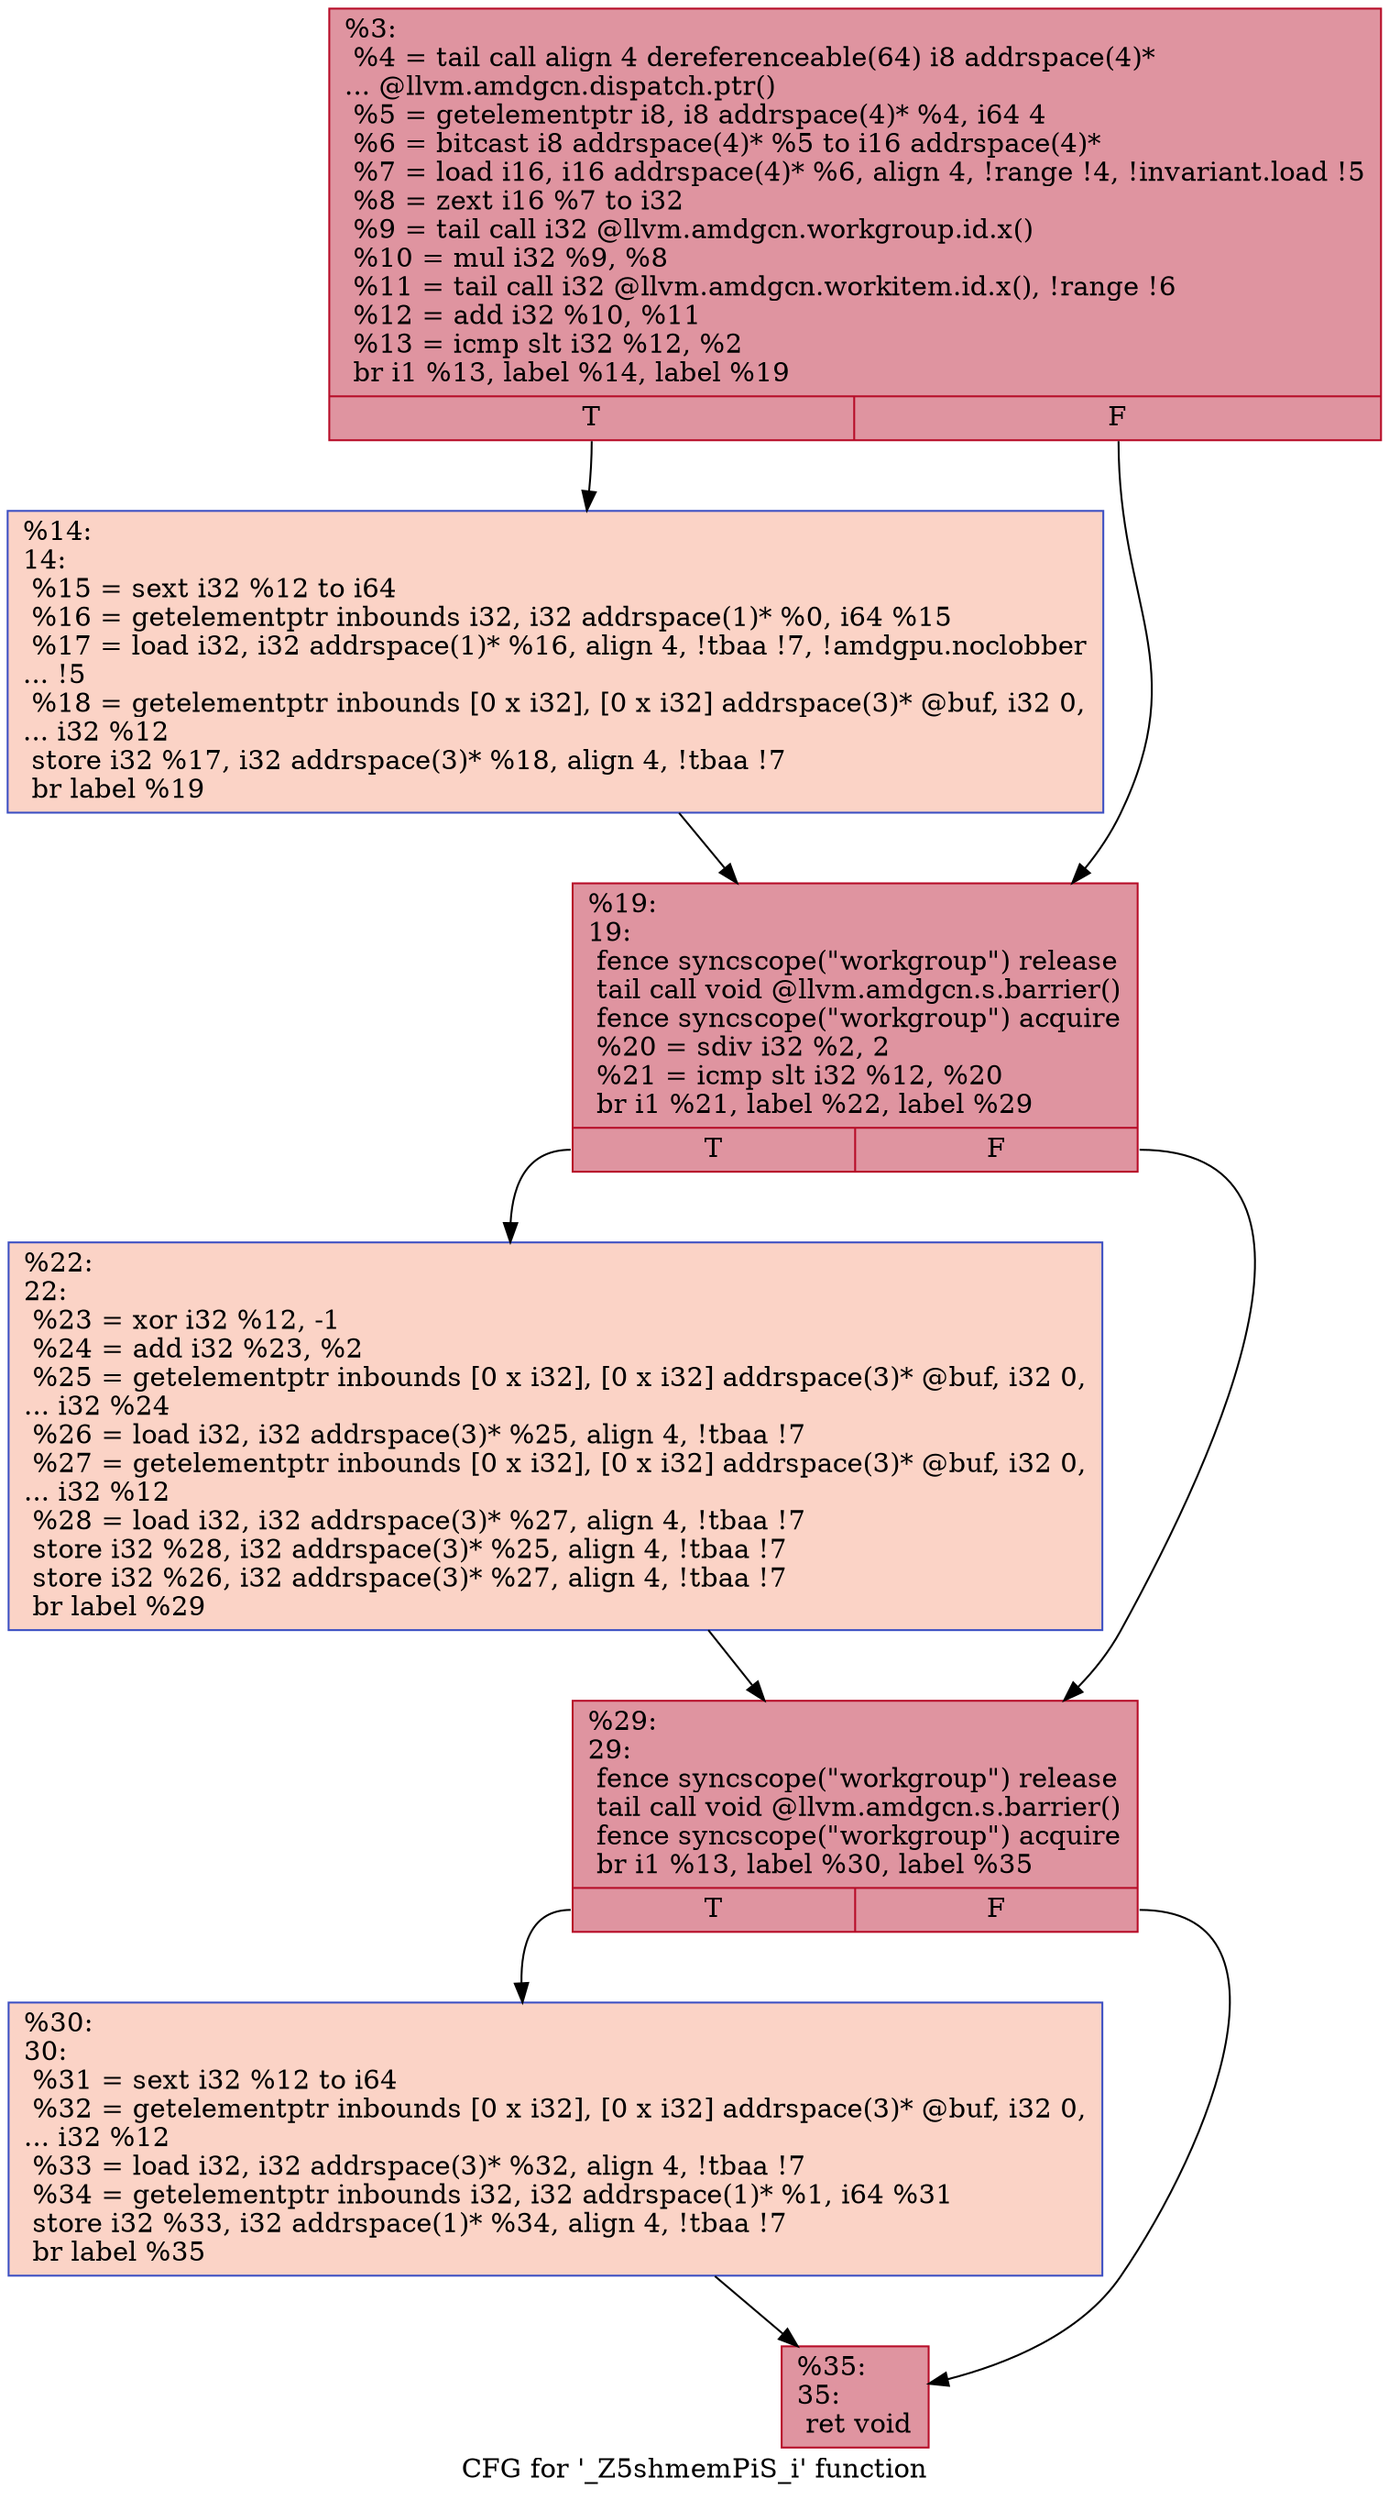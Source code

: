 digraph "CFG for '_Z5shmemPiS_i' function" {
	label="CFG for '_Z5shmemPiS_i' function";

	Node0x4988cb0 [shape=record,color="#b70d28ff", style=filled, fillcolor="#b70d2870",label="{%3:\l  %4 = tail call align 4 dereferenceable(64) i8 addrspace(4)*\l... @llvm.amdgcn.dispatch.ptr()\l  %5 = getelementptr i8, i8 addrspace(4)* %4, i64 4\l  %6 = bitcast i8 addrspace(4)* %5 to i16 addrspace(4)*\l  %7 = load i16, i16 addrspace(4)* %6, align 4, !range !4, !invariant.load !5\l  %8 = zext i16 %7 to i32\l  %9 = tail call i32 @llvm.amdgcn.workgroup.id.x()\l  %10 = mul i32 %9, %8\l  %11 = tail call i32 @llvm.amdgcn.workitem.id.x(), !range !6\l  %12 = add i32 %10, %11\l  %13 = icmp slt i32 %12, %2\l  br i1 %13, label %14, label %19\l|{<s0>T|<s1>F}}"];
	Node0x4988cb0:s0 -> Node0x498abc0;
	Node0x4988cb0:s1 -> Node0x498ac50;
	Node0x498abc0 [shape=record,color="#3d50c3ff", style=filled, fillcolor="#f59c7d70",label="{%14:\l14:                                               \l  %15 = sext i32 %12 to i64\l  %16 = getelementptr inbounds i32, i32 addrspace(1)* %0, i64 %15\l  %17 = load i32, i32 addrspace(1)* %16, align 4, !tbaa !7, !amdgpu.noclobber\l... !5\l  %18 = getelementptr inbounds [0 x i32], [0 x i32] addrspace(3)* @buf, i32 0,\l... i32 %12\l  store i32 %17, i32 addrspace(3)* %18, align 4, !tbaa !7\l  br label %19\l}"];
	Node0x498abc0 -> Node0x498ac50;
	Node0x498ac50 [shape=record,color="#b70d28ff", style=filled, fillcolor="#b70d2870",label="{%19:\l19:                                               \l  fence syncscope(\"workgroup\") release\l  tail call void @llvm.amdgcn.s.barrier()\l  fence syncscope(\"workgroup\") acquire\l  %20 = sdiv i32 %2, 2\l  %21 = icmp slt i32 %12, %20\l  br i1 %21, label %22, label %29\l|{<s0>T|<s1>F}}"];
	Node0x498ac50:s0 -> Node0x498c340;
	Node0x498ac50:s1 -> Node0x498c390;
	Node0x498c340 [shape=record,color="#3d50c3ff", style=filled, fillcolor="#f59c7d70",label="{%22:\l22:                                               \l  %23 = xor i32 %12, -1\l  %24 = add i32 %23, %2\l  %25 = getelementptr inbounds [0 x i32], [0 x i32] addrspace(3)* @buf, i32 0,\l... i32 %24\l  %26 = load i32, i32 addrspace(3)* %25, align 4, !tbaa !7\l  %27 = getelementptr inbounds [0 x i32], [0 x i32] addrspace(3)* @buf, i32 0,\l... i32 %12\l  %28 = load i32, i32 addrspace(3)* %27, align 4, !tbaa !7\l  store i32 %28, i32 addrspace(3)* %25, align 4, !tbaa !7\l  store i32 %26, i32 addrspace(3)* %27, align 4, !tbaa !7\l  br label %29\l}"];
	Node0x498c340 -> Node0x498c390;
	Node0x498c390 [shape=record,color="#b70d28ff", style=filled, fillcolor="#b70d2870",label="{%29:\l29:                                               \l  fence syncscope(\"workgroup\") release\l  tail call void @llvm.amdgcn.s.barrier()\l  fence syncscope(\"workgroup\") acquire\l  br i1 %13, label %30, label %35\l|{<s0>T|<s1>F}}"];
	Node0x498c390:s0 -> Node0x498cbb0;
	Node0x498c390:s1 -> Node0x498cc00;
	Node0x498cbb0 [shape=record,color="#3d50c3ff", style=filled, fillcolor="#f59c7d70",label="{%30:\l30:                                               \l  %31 = sext i32 %12 to i64\l  %32 = getelementptr inbounds [0 x i32], [0 x i32] addrspace(3)* @buf, i32 0,\l... i32 %12\l  %33 = load i32, i32 addrspace(3)* %32, align 4, !tbaa !7\l  %34 = getelementptr inbounds i32, i32 addrspace(1)* %1, i64 %31\l  store i32 %33, i32 addrspace(1)* %34, align 4, !tbaa !7\l  br label %35\l}"];
	Node0x498cbb0 -> Node0x498cc00;
	Node0x498cc00 [shape=record,color="#b70d28ff", style=filled, fillcolor="#b70d2870",label="{%35:\l35:                                               \l  ret void\l}"];
}

